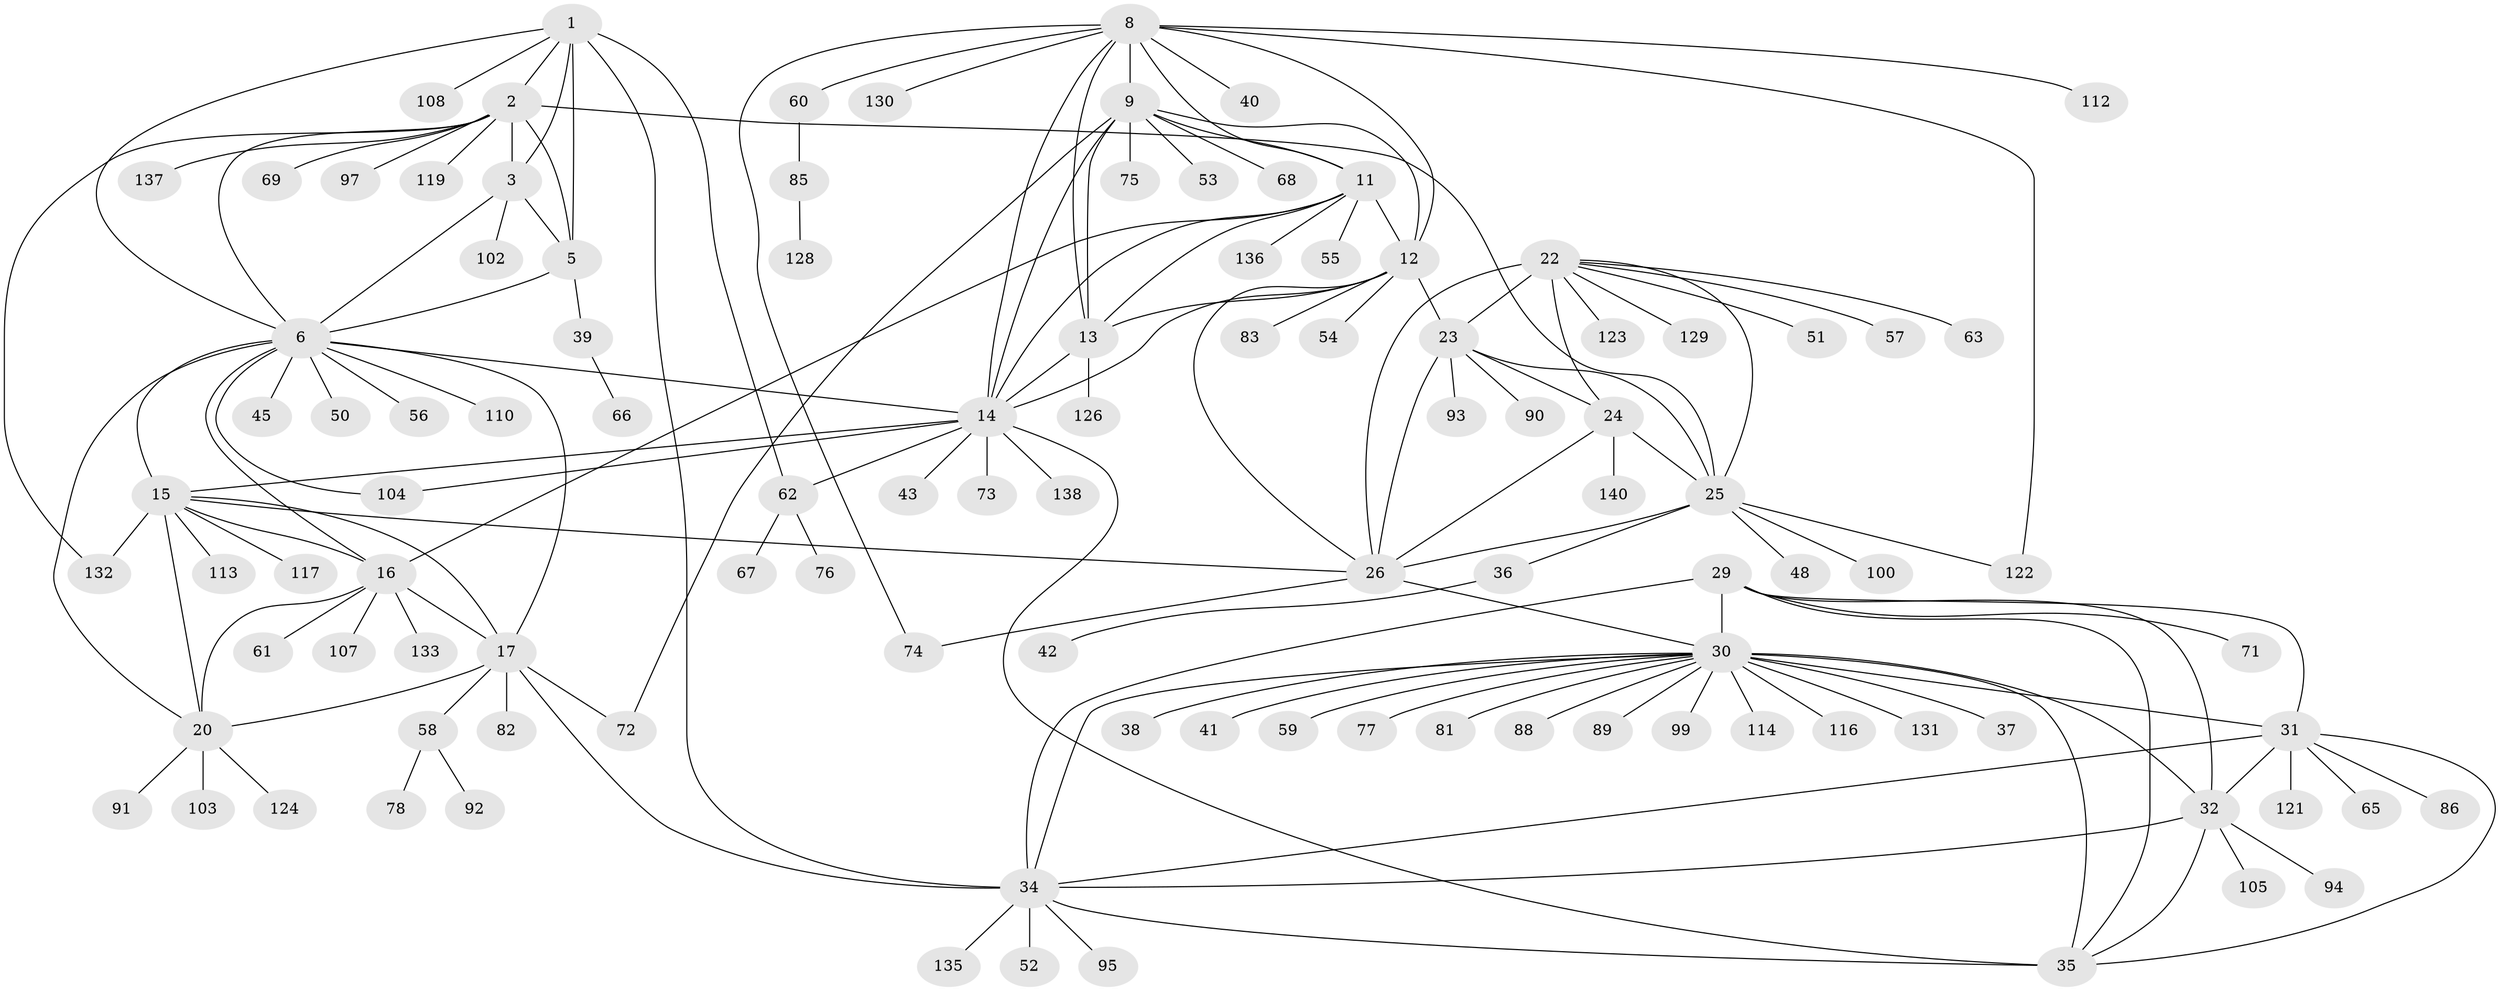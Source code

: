 // Generated by graph-tools (version 1.1) at 2025/24/03/03/25 07:24:16]
// undirected, 108 vertices, 159 edges
graph export_dot {
graph [start="1"]
  node [color=gray90,style=filled];
  1 [super="+70"];
  2 [super="+4"];
  3 [super="+46"];
  5 [super="+7"];
  6 [super="+18"];
  8 [super="+120"];
  9 [super="+10"];
  11 [super="+111"];
  12 [super="+139"];
  13;
  14 [super="+98"];
  15 [super="+44"];
  16 [super="+21"];
  17 [super="+19"];
  20 [super="+80"];
  22 [super="+27"];
  23 [super="+28"];
  24 [super="+109"];
  25 [super="+84"];
  26 [super="+101"];
  29 [super="+47"];
  30 [super="+33"];
  31 [super="+87"];
  32;
  34 [super="+49"];
  35 [super="+106"];
  36;
  37;
  38;
  39;
  40 [super="+64"];
  41 [super="+79"];
  42;
  43;
  45;
  48;
  50;
  51;
  52;
  53;
  54;
  55;
  56;
  57;
  58 [super="+115"];
  59;
  60;
  61;
  62;
  63;
  65;
  66 [super="+125"];
  67;
  68 [super="+118"];
  69;
  71;
  72;
  73;
  74;
  75;
  76 [super="+96"];
  77 [super="+127"];
  78;
  81;
  82;
  83;
  85;
  86;
  88;
  89;
  90;
  91;
  92;
  93;
  94;
  95;
  97;
  99;
  100;
  102;
  103;
  104;
  105;
  107;
  108;
  110;
  112;
  113;
  114;
  116;
  117;
  119;
  121 [super="+134"];
  122;
  123;
  124;
  126;
  128;
  129;
  130;
  131;
  132;
  133;
  135;
  136;
  137;
  138;
  140;
  1 -- 2 [weight=2];
  1 -- 3;
  1 -- 5 [weight=2];
  1 -- 6;
  1 -- 34;
  1 -- 62;
  1 -- 108;
  2 -- 3 [weight=2];
  2 -- 5 [weight=4];
  2 -- 6 [weight=2];
  2 -- 25;
  2 -- 69;
  2 -- 97;
  2 -- 132;
  2 -- 137;
  2 -- 119;
  3 -- 5 [weight=2];
  3 -- 6;
  3 -- 102;
  5 -- 6 [weight=2];
  5 -- 39;
  6 -- 14;
  6 -- 45;
  6 -- 50;
  6 -- 104;
  6 -- 110;
  6 -- 16 [weight=2];
  6 -- 17 [weight=2];
  6 -- 20;
  6 -- 56;
  6 -- 15;
  8 -- 9 [weight=2];
  8 -- 11;
  8 -- 12;
  8 -- 13;
  8 -- 14;
  8 -- 40;
  8 -- 60;
  8 -- 74;
  8 -- 112;
  8 -- 122;
  8 -- 130;
  9 -- 11 [weight=2];
  9 -- 12 [weight=2];
  9 -- 13 [weight=2];
  9 -- 14 [weight=2];
  9 -- 53;
  9 -- 72;
  9 -- 68;
  9 -- 75;
  11 -- 12;
  11 -- 13;
  11 -- 14;
  11 -- 16;
  11 -- 55;
  11 -- 136;
  12 -- 13;
  12 -- 14;
  12 -- 54;
  12 -- 83;
  12 -- 23;
  12 -- 26;
  13 -- 14;
  13 -- 126;
  14 -- 35;
  14 -- 43;
  14 -- 62;
  14 -- 73;
  14 -- 104;
  14 -- 138;
  14 -- 15;
  15 -- 16 [weight=2];
  15 -- 17 [weight=2];
  15 -- 20;
  15 -- 26;
  15 -- 117;
  15 -- 132;
  15 -- 113;
  16 -- 17 [weight=4];
  16 -- 20 [weight=2];
  16 -- 61;
  16 -- 107;
  16 -- 133;
  17 -- 20 [weight=2];
  17 -- 34;
  17 -- 58;
  17 -- 72;
  17 -- 82;
  20 -- 91;
  20 -- 103;
  20 -- 124;
  22 -- 23 [weight=4];
  22 -- 24 [weight=2];
  22 -- 25 [weight=2];
  22 -- 26 [weight=2];
  22 -- 129;
  22 -- 51;
  22 -- 123;
  22 -- 63;
  22 -- 57;
  23 -- 24 [weight=2];
  23 -- 25 [weight=2];
  23 -- 26 [weight=2];
  23 -- 90;
  23 -- 93;
  24 -- 25;
  24 -- 26;
  24 -- 140;
  25 -- 26;
  25 -- 36;
  25 -- 48;
  25 -- 100;
  25 -- 122;
  26 -- 74;
  26 -- 30;
  29 -- 30 [weight=2];
  29 -- 31;
  29 -- 32;
  29 -- 34;
  29 -- 35;
  29 -- 71;
  30 -- 31 [weight=2];
  30 -- 32 [weight=2];
  30 -- 34 [weight=2];
  30 -- 35 [weight=2];
  30 -- 38;
  30 -- 41;
  30 -- 77;
  30 -- 88;
  30 -- 89;
  30 -- 114;
  30 -- 116;
  30 -- 131;
  30 -- 99;
  30 -- 37;
  30 -- 81;
  30 -- 59;
  31 -- 32;
  31 -- 34;
  31 -- 35;
  31 -- 65;
  31 -- 86;
  31 -- 121;
  32 -- 34;
  32 -- 35;
  32 -- 94;
  32 -- 105;
  34 -- 35;
  34 -- 52;
  34 -- 95;
  34 -- 135;
  36 -- 42;
  39 -- 66;
  58 -- 78;
  58 -- 92;
  60 -- 85;
  62 -- 67;
  62 -- 76;
  85 -- 128;
}
